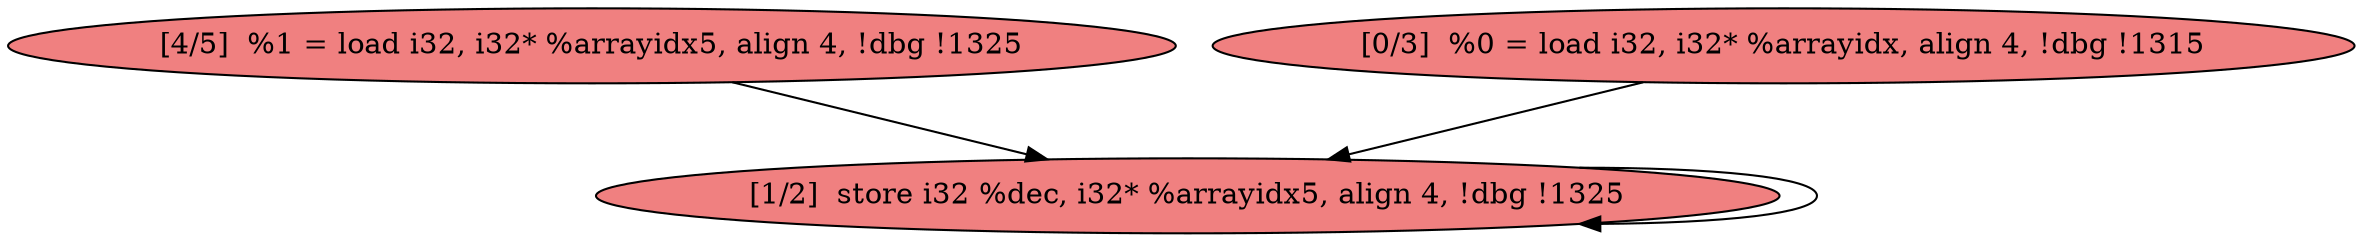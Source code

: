 
digraph G {


node5 [fillcolor=lightcoral,label="[4/5]  %1 = load i32, i32* %arrayidx5, align 4, !dbg !1325",shape=ellipse,style=filled ]
node3 [fillcolor=lightcoral,label="[0/3]  %0 = load i32, i32* %arrayidx, align 4, !dbg !1315",shape=ellipse,style=filled ]
node4 [fillcolor=lightcoral,label="[1/2]  store i32 %dec, i32* %arrayidx5, align 4, !dbg !1325",shape=ellipse,style=filled ]

node3->node4 [ ]
node5->node4 [ ]
node4->node4 [ ]


}
